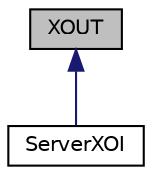 digraph "XOUT"
{
 // LATEX_PDF_SIZE
  edge [fontname="Helvetica",fontsize="10",labelfontname="Helvetica",labelfontsize="10"];
  node [fontname="Helvetica",fontsize="10",shape=record];
  Node1 [label="XOUT",height=0.2,width=0.4,color="black", fillcolor="grey75", style="filled", fontcolor="black",tooltip="Класс для отправки данных в сокет и приема подтверждений."];
  Node1 -> Node2 [dir="back",color="midnightblue",fontsize="10",style="solid",fontname="Helvetica"];
  Node2 [label="ServerXOI",height=0.2,width=0.4,color="black", fillcolor="white", style="filled",URL="$classServerXOI.html",tooltip="Класс сервера с асинхронным вводом XIN и выводом XOUT."];
}
